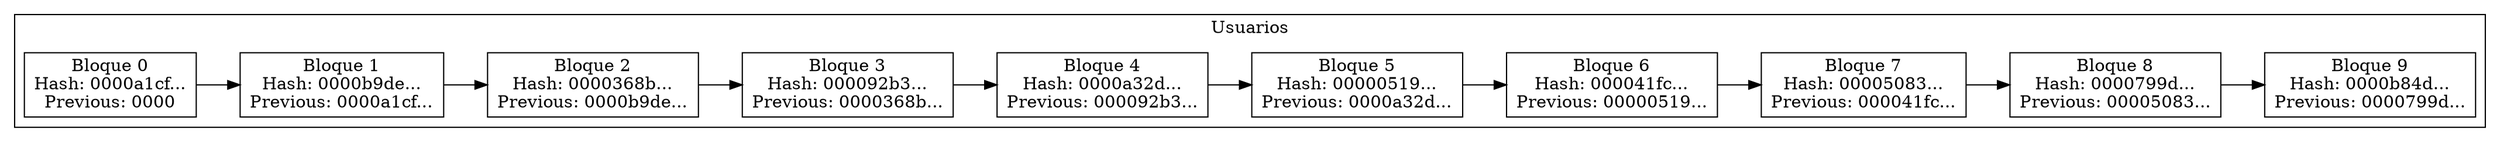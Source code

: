 digraph Blockchain {
    node [shape=record];
    graph [rankdir=LR];
    subgraph cluster_0 {
        label="Usuarios";
  block0 [label="Bloque 0\nHash: 0000a1cf...\nPrevious: 0000"];
  block0 -> block1;
  block1 [label="Bloque 1\nHash: 0000b9de...\nPrevious: 0000a1cf..."];
  block1 -> block2;
  block2 [label="Bloque 2\nHash: 0000368b...\nPrevious: 0000b9de..."];
  block2 -> block3;
  block3 [label="Bloque 3\nHash: 000092b3...\nPrevious: 0000368b..."];
  block3 -> block4;
  block4 [label="Bloque 4\nHash: 0000a32d...\nPrevious: 000092b3..."];
  block4 -> block5;
  block5 [label="Bloque 5\nHash: 00000519...\nPrevious: 0000a32d..."];
  block5 -> block6;
  block6 [label="Bloque 6\nHash: 000041fc...\nPrevious: 00000519..."];
  block6 -> block7;
  block7 [label="Bloque 7\nHash: 00005083...\nPrevious: 000041fc..."];
  block7 -> block8;
  block8 [label="Bloque 8\nHash: 0000799d...\nPrevious: 00005083..."];
  block8 -> block9;
  block9 [label="Bloque 9\nHash: 0000b84d...\nPrevious: 0000799d..."];
}}
